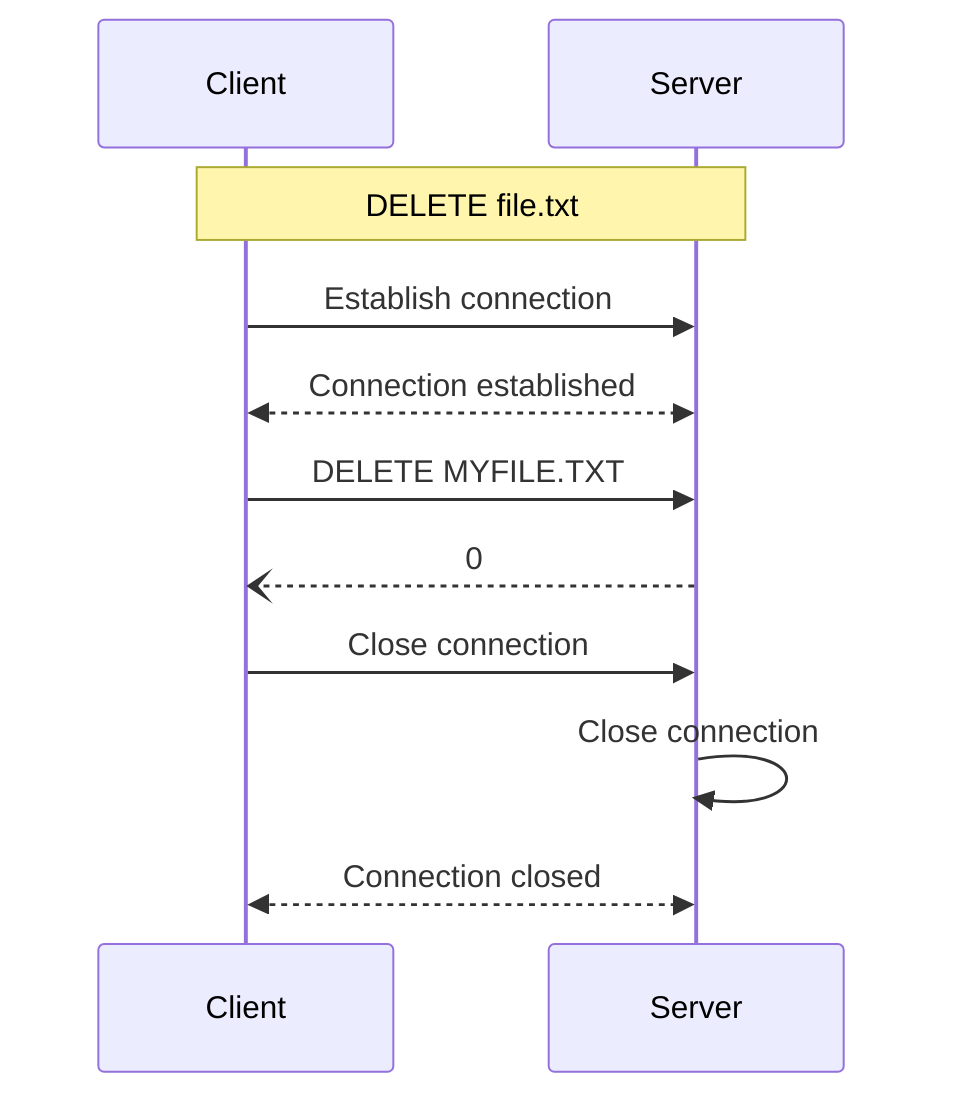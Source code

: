 sequenceDiagram
    participant Client
    participant Server

    %% Initialisation
    Note over Client,Server: DELETE file.txt
    Client->>Server: Establish connection
    Server<<-->>Client: Connection established
    Client->>Server: DELETE MYFILE.TXT
    Server--)Client: 0
    Client->>Server: Close connection
    Server->>Server: Close connection
    Server<<-->>Client: Connection closed